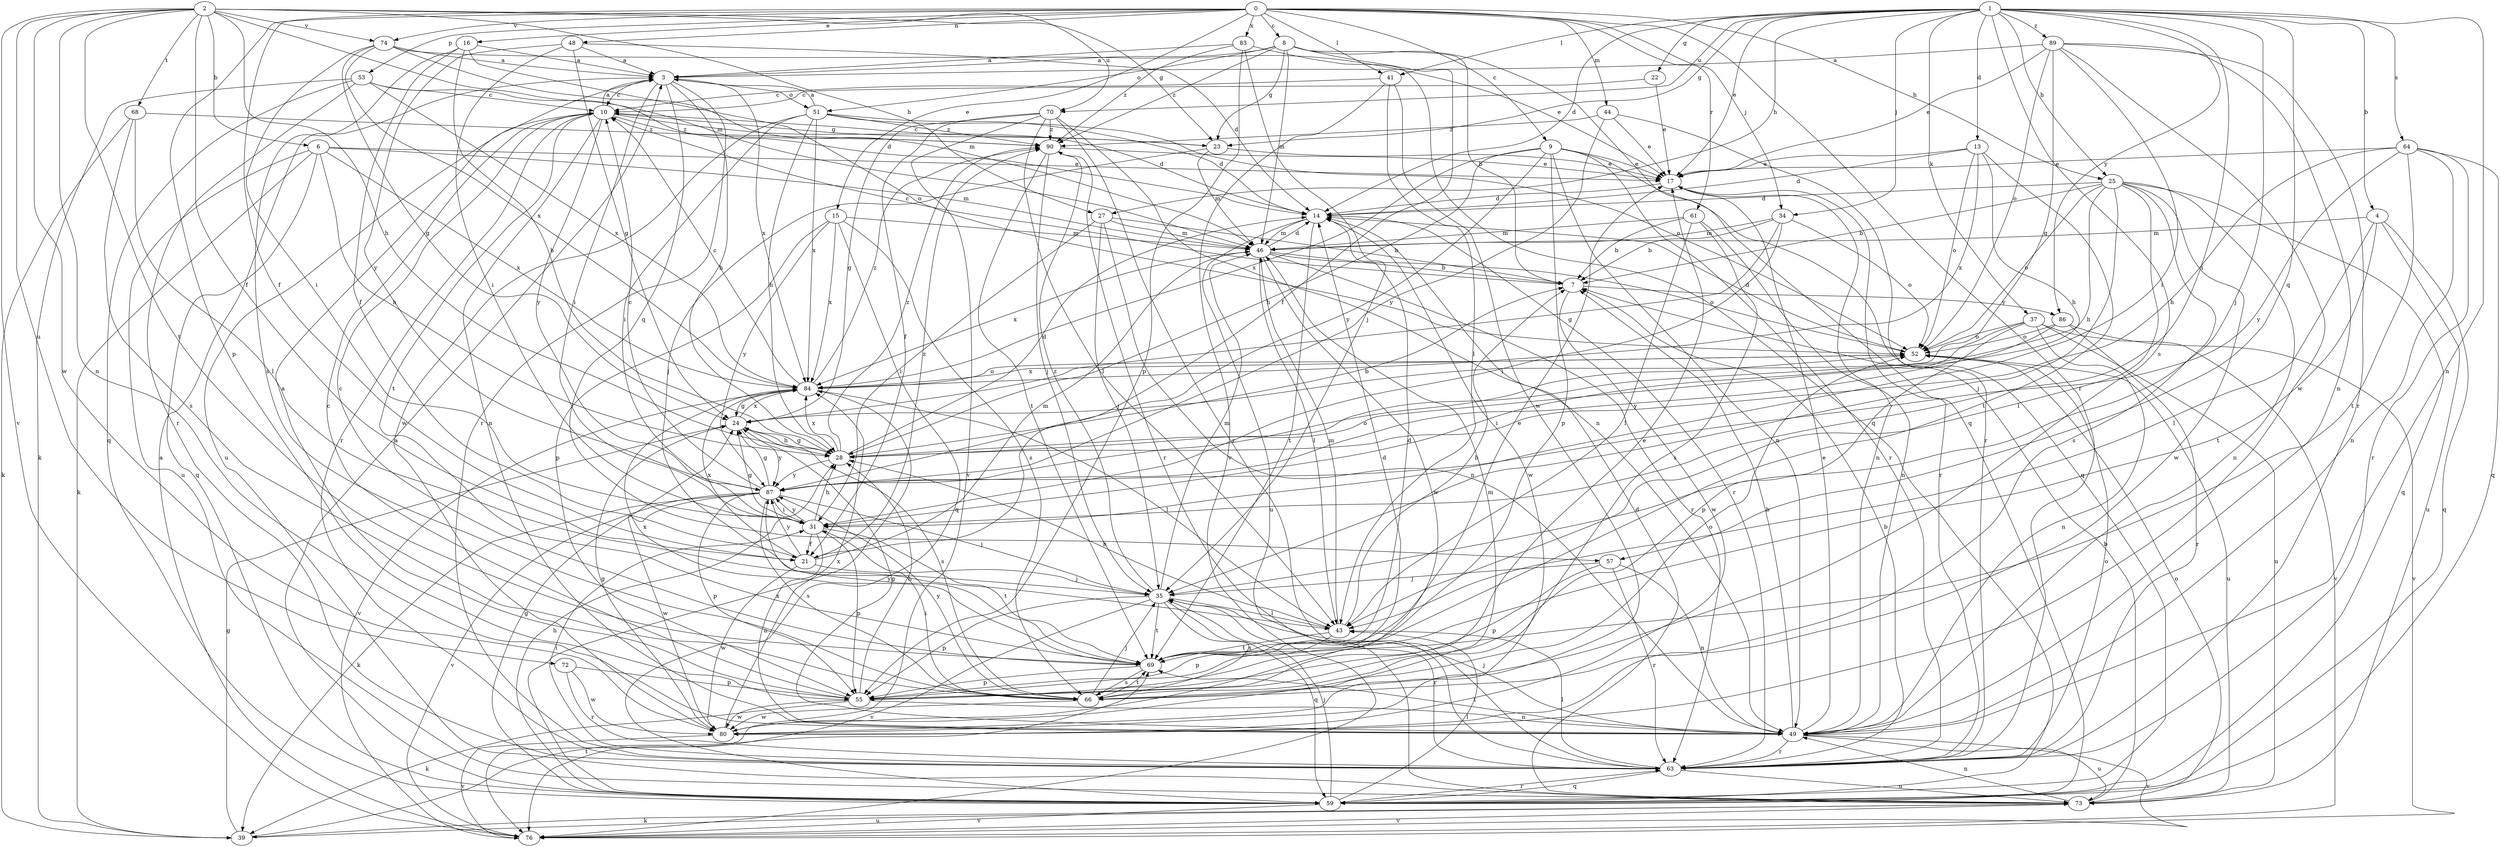 strict digraph  {
0;
1;
2;
3;
4;
6;
7;
8;
9;
10;
13;
14;
15;
16;
17;
21;
22;
23;
24;
25;
27;
28;
31;
34;
35;
37;
39;
41;
43;
44;
46;
48;
49;
51;
52;
53;
55;
57;
59;
61;
63;
64;
66;
68;
69;
70;
72;
73;
74;
76;
80;
83;
84;
86;
87;
89;
90;
0 -> 8  [label=c];
0 -> 9  [label=c];
0 -> 15  [label=e];
0 -> 16  [label=e];
0 -> 21  [label=f];
0 -> 25  [label=h];
0 -> 34  [label=j];
0 -> 41  [label=l];
0 -> 44  [label=m];
0 -> 48  [label=n];
0 -> 53  [label=p];
0 -> 55  [label=p];
0 -> 61  [label=r];
0 -> 63  [label=r];
0 -> 74  [label=v];
0 -> 83  [label=x];
1 -> 4  [label=b];
1 -> 13  [label=d];
1 -> 14  [label=d];
1 -> 17  [label=e];
1 -> 22  [label=g];
1 -> 23  [label=g];
1 -> 25  [label=h];
1 -> 27  [label=h];
1 -> 31  [label=i];
1 -> 34  [label=j];
1 -> 35  [label=j];
1 -> 37  [label=k];
1 -> 41  [label=l];
1 -> 49  [label=n];
1 -> 57  [label=q];
1 -> 64  [label=s];
1 -> 66  [label=s];
1 -> 70  [label=u];
1 -> 86  [label=y];
1 -> 89  [label=z];
2 -> 6  [label=b];
2 -> 21  [label=f];
2 -> 23  [label=g];
2 -> 27  [label=h];
2 -> 28  [label=h];
2 -> 46  [label=m];
2 -> 49  [label=n];
2 -> 68  [label=t];
2 -> 69  [label=t];
2 -> 70  [label=u];
2 -> 72  [label=u];
2 -> 74  [label=v];
2 -> 76  [label=v];
2 -> 80  [label=w];
3 -> 10  [label=c];
3 -> 28  [label=h];
3 -> 31  [label=i];
3 -> 51  [label=o];
3 -> 57  [label=q];
3 -> 63  [label=r];
3 -> 84  [label=x];
4 -> 43  [label=l];
4 -> 46  [label=m];
4 -> 59  [label=q];
4 -> 69  [label=t];
4 -> 73  [label=u];
6 -> 17  [label=e];
6 -> 28  [label=h];
6 -> 39  [label=k];
6 -> 46  [label=m];
6 -> 59  [label=q];
6 -> 73  [label=u];
6 -> 84  [label=x];
7 -> 10  [label=c];
7 -> 80  [label=w];
7 -> 86  [label=y];
8 -> 3  [label=a];
8 -> 7  [label=b];
8 -> 21  [label=f];
8 -> 23  [label=g];
8 -> 46  [label=m];
8 -> 51  [label=o];
8 -> 59  [label=q];
8 -> 90  [label=z];
9 -> 17  [label=e];
9 -> 28  [label=h];
9 -> 49  [label=n];
9 -> 55  [label=p];
9 -> 59  [label=q];
9 -> 63  [label=r];
9 -> 84  [label=x];
9 -> 87  [label=y];
10 -> 3  [label=a];
10 -> 14  [label=d];
10 -> 23  [label=g];
10 -> 49  [label=n];
10 -> 63  [label=r];
10 -> 69  [label=t];
10 -> 73  [label=u];
10 -> 87  [label=y];
10 -> 90  [label=z];
13 -> 14  [label=d];
13 -> 17  [label=e];
13 -> 28  [label=h];
13 -> 52  [label=o];
13 -> 69  [label=t];
13 -> 84  [label=x];
14 -> 46  [label=m];
14 -> 63  [label=r];
14 -> 69  [label=t];
14 -> 73  [label=u];
14 -> 80  [label=w];
15 -> 46  [label=m];
15 -> 55  [label=p];
15 -> 59  [label=q];
15 -> 66  [label=s];
15 -> 84  [label=x];
15 -> 87  [label=y];
16 -> 3  [label=a];
16 -> 21  [label=f];
16 -> 28  [label=h];
16 -> 52  [label=o];
16 -> 66  [label=s];
17 -> 14  [label=d];
17 -> 49  [label=n];
17 -> 63  [label=r];
21 -> 35  [label=j];
21 -> 46  [label=m];
21 -> 80  [label=w];
21 -> 84  [label=x];
21 -> 87  [label=y];
21 -> 90  [label=z];
22 -> 10  [label=c];
22 -> 17  [label=e];
23 -> 10  [label=c];
23 -> 17  [label=e];
23 -> 35  [label=j];
23 -> 46  [label=m];
24 -> 28  [label=h];
24 -> 66  [label=s];
24 -> 84  [label=x];
24 -> 87  [label=y];
25 -> 7  [label=b];
25 -> 14  [label=d];
25 -> 28  [label=h];
25 -> 35  [label=j];
25 -> 43  [label=l];
25 -> 49  [label=n];
25 -> 52  [label=o];
25 -> 59  [label=q];
25 -> 66  [label=s];
25 -> 80  [label=w];
27 -> 7  [label=b];
27 -> 31  [label=i];
27 -> 35  [label=j];
27 -> 46  [label=m];
27 -> 49  [label=n];
28 -> 7  [label=b];
28 -> 14  [label=d];
28 -> 24  [label=g];
28 -> 84  [label=x];
28 -> 87  [label=y];
28 -> 90  [label=z];
31 -> 21  [label=f];
31 -> 24  [label=g];
31 -> 28  [label=h];
31 -> 49  [label=n];
31 -> 55  [label=p];
31 -> 69  [label=t];
31 -> 87  [label=y];
34 -> 7  [label=b];
34 -> 24  [label=g];
34 -> 31  [label=i];
34 -> 46  [label=m];
34 -> 52  [label=o];
35 -> 43  [label=l];
35 -> 46  [label=m];
35 -> 55  [label=p];
35 -> 59  [label=q];
35 -> 63  [label=r];
35 -> 66  [label=s];
35 -> 69  [label=t];
35 -> 76  [label=v];
35 -> 90  [label=z];
37 -> 31  [label=i];
37 -> 49  [label=n];
37 -> 52  [label=o];
37 -> 55  [label=p];
37 -> 73  [label=u];
37 -> 76  [label=v];
39 -> 24  [label=g];
39 -> 69  [label=t];
39 -> 73  [label=u];
41 -> 10  [label=c];
41 -> 43  [label=l];
41 -> 76  [label=v];
41 -> 80  [label=w];
43 -> 7  [label=b];
43 -> 28  [label=h];
43 -> 46  [label=m];
43 -> 55  [label=p];
43 -> 69  [label=t];
44 -> 17  [label=e];
44 -> 63  [label=r];
44 -> 87  [label=y];
44 -> 90  [label=z];
46 -> 7  [label=b];
46 -> 14  [label=d];
46 -> 43  [label=l];
46 -> 52  [label=o];
46 -> 63  [label=r];
46 -> 80  [label=w];
46 -> 84  [label=x];
48 -> 3  [label=a];
48 -> 14  [label=d];
48 -> 24  [label=g];
48 -> 31  [label=i];
48 -> 87  [label=y];
49 -> 7  [label=b];
49 -> 17  [label=e];
49 -> 24  [label=g];
49 -> 35  [label=j];
49 -> 63  [label=r];
49 -> 69  [label=t];
49 -> 73  [label=u];
49 -> 76  [label=v];
51 -> 3  [label=a];
51 -> 14  [label=d];
51 -> 28  [label=h];
51 -> 31  [label=i];
51 -> 52  [label=o];
51 -> 80  [label=w];
51 -> 84  [label=x];
51 -> 90  [label=z];
52 -> 14  [label=d];
52 -> 73  [label=u];
52 -> 84  [label=x];
53 -> 10  [label=c];
53 -> 14  [label=d];
53 -> 39  [label=k];
53 -> 59  [label=q];
53 -> 63  [label=r];
53 -> 84  [label=x];
55 -> 3  [label=a];
55 -> 10  [label=c];
55 -> 14  [label=d];
55 -> 28  [label=h];
55 -> 39  [label=k];
55 -> 49  [label=n];
55 -> 80  [label=w];
57 -> 35  [label=j];
57 -> 49  [label=n];
57 -> 55  [label=p];
57 -> 63  [label=r];
59 -> 3  [label=a];
59 -> 24  [label=g];
59 -> 28  [label=h];
59 -> 35  [label=j];
59 -> 43  [label=l];
59 -> 63  [label=r];
59 -> 76  [label=v];
59 -> 84  [label=x];
61 -> 7  [label=b];
61 -> 43  [label=l];
61 -> 46  [label=m];
61 -> 49  [label=n];
61 -> 66  [label=s];
63 -> 7  [label=b];
63 -> 31  [label=i];
63 -> 43  [label=l];
63 -> 52  [label=o];
63 -> 59  [label=q];
63 -> 73  [label=u];
64 -> 17  [label=e];
64 -> 28  [label=h];
64 -> 49  [label=n];
64 -> 59  [label=q];
64 -> 63  [label=r];
64 -> 69  [label=t];
64 -> 87  [label=y];
66 -> 17  [label=e];
66 -> 31  [label=i];
66 -> 35  [label=j];
66 -> 52  [label=o];
66 -> 69  [label=t];
66 -> 80  [label=w];
66 -> 87  [label=y];
68 -> 39  [label=k];
68 -> 43  [label=l];
68 -> 66  [label=s];
68 -> 90  [label=z];
69 -> 10  [label=c];
69 -> 14  [label=d];
69 -> 17  [label=e];
69 -> 55  [label=p];
69 -> 66  [label=s];
69 -> 84  [label=x];
69 -> 87  [label=y];
70 -> 21  [label=f];
70 -> 24  [label=g];
70 -> 43  [label=l];
70 -> 49  [label=n];
70 -> 63  [label=r];
70 -> 76  [label=v];
70 -> 90  [label=z];
72 -> 55  [label=p];
72 -> 63  [label=r];
72 -> 80  [label=w];
73 -> 7  [label=b];
73 -> 14  [label=d];
73 -> 39  [label=k];
73 -> 49  [label=n];
73 -> 52  [label=o];
73 -> 76  [label=v];
74 -> 3  [label=a];
74 -> 17  [label=e];
74 -> 24  [label=g];
74 -> 31  [label=i];
74 -> 46  [label=m];
74 -> 84  [label=x];
76 -> 3  [label=a];
80 -> 24  [label=g];
80 -> 46  [label=m];
80 -> 76  [label=v];
80 -> 84  [label=x];
83 -> 3  [label=a];
83 -> 35  [label=j];
83 -> 55  [label=p];
83 -> 59  [label=q];
83 -> 90  [label=z];
84 -> 10  [label=c];
84 -> 24  [label=g];
84 -> 43  [label=l];
84 -> 52  [label=o];
84 -> 76  [label=v];
84 -> 90  [label=z];
86 -> 52  [label=o];
86 -> 63  [label=r];
86 -> 76  [label=v];
86 -> 87  [label=y];
87 -> 10  [label=c];
87 -> 24  [label=g];
87 -> 31  [label=i];
87 -> 35  [label=j];
87 -> 39  [label=k];
87 -> 52  [label=o];
87 -> 55  [label=p];
87 -> 66  [label=s];
87 -> 76  [label=v];
87 -> 80  [label=w];
89 -> 3  [label=a];
89 -> 17  [label=e];
89 -> 24  [label=g];
89 -> 31  [label=i];
89 -> 49  [label=n];
89 -> 52  [label=o];
89 -> 63  [label=r];
89 -> 80  [label=w];
90 -> 17  [label=e];
90 -> 35  [label=j];
90 -> 63  [label=r];
90 -> 69  [label=t];
}
